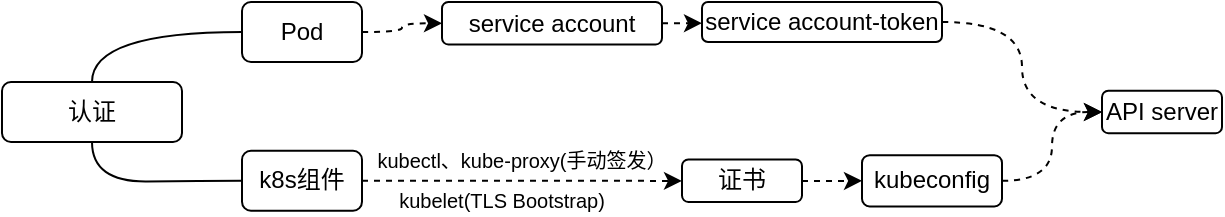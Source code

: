 <mxfile version="22.1.5" type="github">
  <diagram name="Page-1" id="cScleMj-TSp0PI5FVVU1">
    <mxGraphModel dx="842" dy="541" grid="1" gridSize="10" guides="1" tooltips="1" connect="1" arrows="1" fold="1" page="1" pageScale="1" pageWidth="827" pageHeight="1169" math="0" shadow="0">
      <root>
        <mxCell id="0" />
        <mxCell id="1" parent="0" />
        <mxCell id="Po0jiW3A8keWdnY7OVgf-1" value="认证" style="rounded=1;whiteSpace=wrap;html=1;" vertex="1" parent="1">
          <mxGeometry x="110" y="410" width="90" height="30" as="geometry" />
        </mxCell>
        <mxCell id="Po0jiW3A8keWdnY7OVgf-12" style="edgeStyle=orthogonalEdgeStyle;rounded=0;orthogonalLoop=1;jettySize=auto;html=1;entryX=0.5;entryY=0;entryDx=0;entryDy=0;elbow=vertical;curved=1;endArrow=none;endFill=0;" edge="1" parent="1" source="Po0jiW3A8keWdnY7OVgf-2" target="Po0jiW3A8keWdnY7OVgf-1">
          <mxGeometry relative="1" as="geometry" />
        </mxCell>
        <mxCell id="Po0jiW3A8keWdnY7OVgf-21" style="edgeStyle=orthogonalEdgeStyle;rounded=0;orthogonalLoop=1;jettySize=auto;html=1;dashed=1;curved=1;" edge="1" parent="1" source="Po0jiW3A8keWdnY7OVgf-2" target="Po0jiW3A8keWdnY7OVgf-5">
          <mxGeometry relative="1" as="geometry" />
        </mxCell>
        <mxCell id="Po0jiW3A8keWdnY7OVgf-2" value="Pod" style="rounded=1;whiteSpace=wrap;html=1;" vertex="1" parent="1">
          <mxGeometry x="230" y="370" width="60" height="30" as="geometry" />
        </mxCell>
        <mxCell id="Po0jiW3A8keWdnY7OVgf-15" style="edgeStyle=orthogonalEdgeStyle;rounded=0;orthogonalLoop=1;jettySize=auto;html=1;entryX=0.5;entryY=1;entryDx=0;entryDy=0;curved=1;endArrow=none;endFill=0;" edge="1" parent="1" source="Po0jiW3A8keWdnY7OVgf-4" target="Po0jiW3A8keWdnY7OVgf-1">
          <mxGeometry relative="1" as="geometry" />
        </mxCell>
        <mxCell id="Po0jiW3A8keWdnY7OVgf-16" style="edgeStyle=orthogonalEdgeStyle;rounded=0;orthogonalLoop=1;jettySize=auto;html=1;dashed=1;" edge="1" parent="1" source="Po0jiW3A8keWdnY7OVgf-4" target="Po0jiW3A8keWdnY7OVgf-7">
          <mxGeometry relative="1" as="geometry" />
        </mxCell>
        <mxCell id="Po0jiW3A8keWdnY7OVgf-4" value="k8s组件" style="rounded=1;whiteSpace=wrap;html=1;" vertex="1" parent="1">
          <mxGeometry x="230" y="444.38" width="60" height="30" as="geometry" />
        </mxCell>
        <mxCell id="Po0jiW3A8keWdnY7OVgf-22" style="edgeStyle=orthogonalEdgeStyle;rounded=0;orthogonalLoop=1;jettySize=auto;html=1;exitX=1;exitY=0.5;exitDx=0;exitDy=0;dashed=1;" edge="1" parent="1" source="Po0jiW3A8keWdnY7OVgf-5" target="Po0jiW3A8keWdnY7OVgf-6">
          <mxGeometry relative="1" as="geometry" />
        </mxCell>
        <mxCell id="Po0jiW3A8keWdnY7OVgf-5" value="service account" style="rounded=1;whiteSpace=wrap;html=1;" vertex="1" parent="1">
          <mxGeometry x="330" y="370" width="110" height="21.25" as="geometry" />
        </mxCell>
        <mxCell id="Po0jiW3A8keWdnY7OVgf-23" style="edgeStyle=orthogonalEdgeStyle;rounded=0;orthogonalLoop=1;jettySize=auto;html=1;exitX=1;exitY=0.5;exitDx=0;exitDy=0;entryX=0;entryY=0.5;entryDx=0;entryDy=0;curved=1;dashed=1;" edge="1" parent="1" source="Po0jiW3A8keWdnY7OVgf-6" target="Po0jiW3A8keWdnY7OVgf-9">
          <mxGeometry relative="1" as="geometry" />
        </mxCell>
        <mxCell id="Po0jiW3A8keWdnY7OVgf-6" value="service account-token" style="rounded=1;whiteSpace=wrap;html=1;" vertex="1" parent="1">
          <mxGeometry x="460" y="370" width="120" height="20" as="geometry" />
        </mxCell>
        <mxCell id="Po0jiW3A8keWdnY7OVgf-24" value="" style="edgeStyle=orthogonalEdgeStyle;rounded=0;orthogonalLoop=1;jettySize=auto;html=1;dashed=1;" edge="1" parent="1" source="Po0jiW3A8keWdnY7OVgf-7" target="Po0jiW3A8keWdnY7OVgf-8">
          <mxGeometry relative="1" as="geometry" />
        </mxCell>
        <mxCell id="Po0jiW3A8keWdnY7OVgf-7" value="证书" style="rounded=1;whiteSpace=wrap;html=1;" vertex="1" parent="1">
          <mxGeometry x="450" y="448.75" width="60" height="21.25" as="geometry" />
        </mxCell>
        <mxCell id="Po0jiW3A8keWdnY7OVgf-27" style="edgeStyle=orthogonalEdgeStyle;rounded=0;orthogonalLoop=1;jettySize=auto;html=1;entryX=0;entryY=0.5;entryDx=0;entryDy=0;curved=1;dashed=1;" edge="1" parent="1" source="Po0jiW3A8keWdnY7OVgf-8" target="Po0jiW3A8keWdnY7OVgf-9">
          <mxGeometry relative="1" as="geometry" />
        </mxCell>
        <mxCell id="Po0jiW3A8keWdnY7OVgf-8" value="kubeconfig" style="rounded=1;whiteSpace=wrap;html=1;" vertex="1" parent="1">
          <mxGeometry x="540" y="446.57" width="70" height="25.62" as="geometry" />
        </mxCell>
        <mxCell id="Po0jiW3A8keWdnY7OVgf-9" value="API server" style="rounded=1;whiteSpace=wrap;html=1;" vertex="1" parent="1">
          <mxGeometry x="660" y="414.38" width="60" height="21.25" as="geometry" />
        </mxCell>
        <mxCell id="Po0jiW3A8keWdnY7OVgf-18" value="&lt;font style=&quot;font-size: 10px;&quot;&gt;kubectl、kube-proxy(手动签发）&lt;/font&gt;" style="text;strokeColor=none;align=center;fillColor=none;html=1;verticalAlign=middle;whiteSpace=wrap;rounded=0;" vertex="1" parent="1">
          <mxGeometry x="270" y="444.38" width="200" height="10" as="geometry" />
        </mxCell>
        <mxCell id="Po0jiW3A8keWdnY7OVgf-20" value="&lt;font style=&quot;font-size: 10px;&quot;&gt;kubelet(TLS Bootstrap)&lt;/font&gt;" style="text;strokeColor=none;align=center;fillColor=none;html=1;verticalAlign=middle;whiteSpace=wrap;rounded=0;" vertex="1" parent="1">
          <mxGeometry x="260" y="464.38" width="200" height="10" as="geometry" />
        </mxCell>
      </root>
    </mxGraphModel>
  </diagram>
</mxfile>
